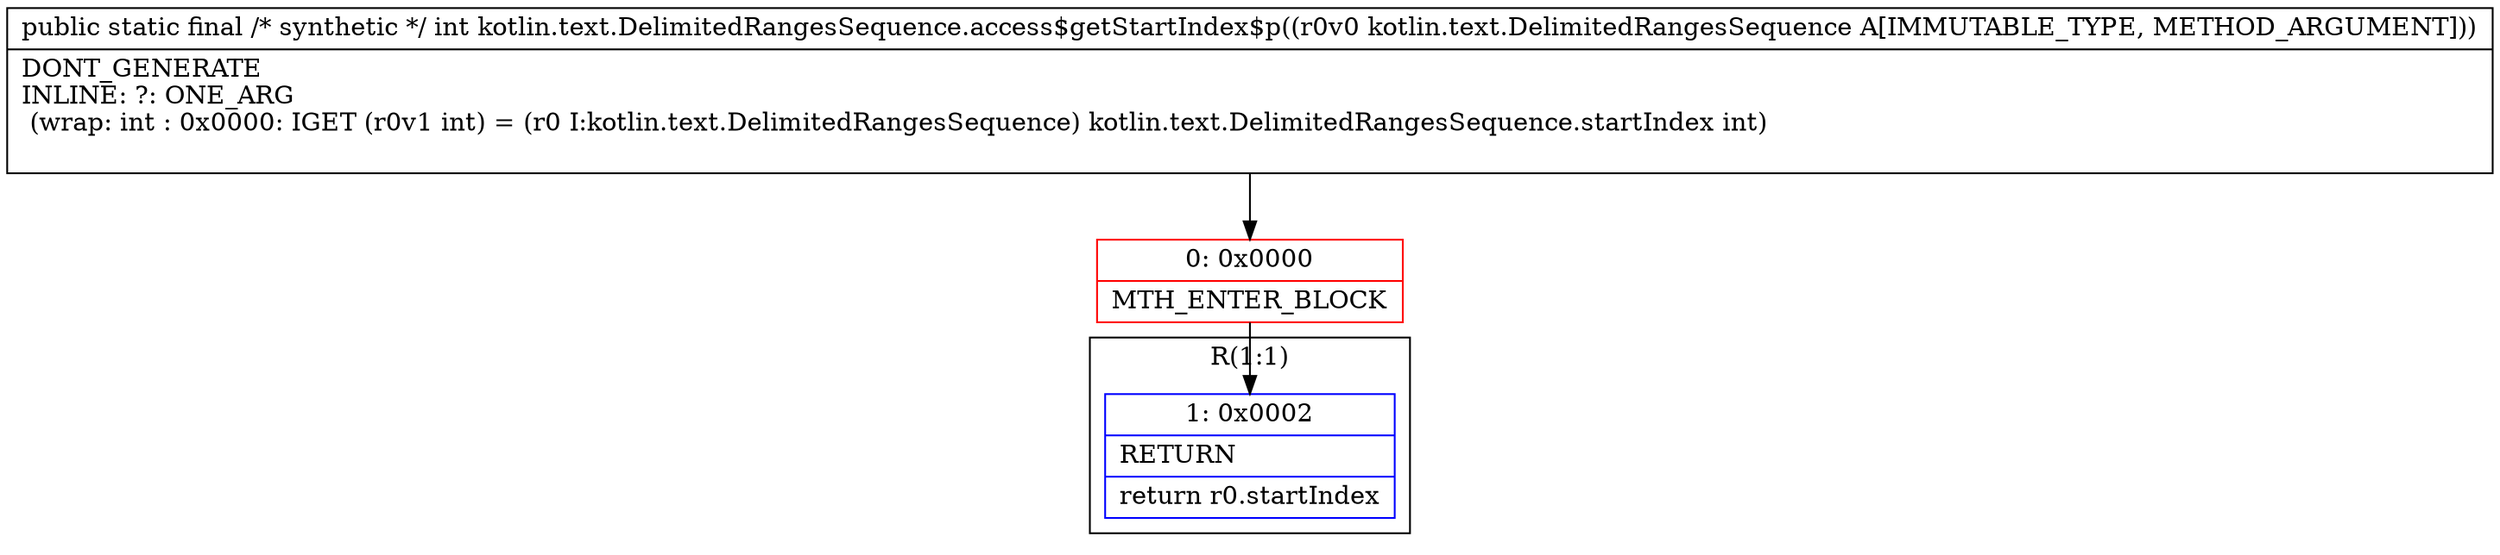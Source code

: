 digraph "CFG forkotlin.text.DelimitedRangesSequence.access$getStartIndex$p(Lkotlin\/text\/DelimitedRangesSequence;)I" {
subgraph cluster_Region_1417547552 {
label = "R(1:1)";
node [shape=record,color=blue];
Node_1 [shape=record,label="{1\:\ 0x0002|RETURN\l|return r0.startIndex\l}"];
}
Node_0 [shape=record,color=red,label="{0\:\ 0x0000|MTH_ENTER_BLOCK\l}"];
MethodNode[shape=record,label="{public static final \/* synthetic *\/ int kotlin.text.DelimitedRangesSequence.access$getStartIndex$p((r0v0 kotlin.text.DelimitedRangesSequence A[IMMUTABLE_TYPE, METHOD_ARGUMENT]))  | DONT_GENERATE\lINLINE: ?: ONE_ARG  \l  (wrap: int : 0x0000: IGET  (r0v1 int) = (r0 I:kotlin.text.DelimitedRangesSequence) kotlin.text.DelimitedRangesSequence.startIndex int)\l\l}"];
MethodNode -> Node_0;
Node_0 -> Node_1;
}

